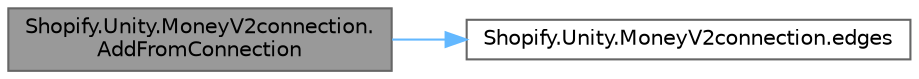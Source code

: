 digraph "Shopify.Unity.MoneyV2connection.AddFromConnection"
{
 // LATEX_PDF_SIZE
  bgcolor="transparent";
  edge [fontname=Helvetica,fontsize=10,labelfontname=Helvetica,labelfontsize=10];
  node [fontname=Helvetica,fontsize=10,shape=box,height=0.2,width=0.4];
  rankdir="LR";
  Node1 [id="Node000001",label="Shopify.Unity.MoneyV2connection.\lAddFromConnection",height=0.2,width=0.4,color="gray40", fillcolor="grey60", style="filled", fontcolor="black",tooltip="This is a utility function that allows you to append newly queried data from a connection into this o..."];
  Node1 -> Node2 [id="edge1_Node000001_Node000002",color="steelblue1",style="solid",tooltip=" "];
  Node2 [id="Node000002",label="Shopify.Unity.MoneyV2connection.edges",height=0.2,width=0.4,color="grey40", fillcolor="white", style="filled",URL="$class_shopify_1_1_unity_1_1_money_v2connection.html#aae15e3198f5d52cf70ac19f320dd8c46",tooltip="A list of edges."];
}
